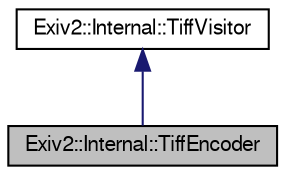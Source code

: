 digraph "Exiv2::Internal::TiffEncoder"
{
  edge [fontname="FreeSans",fontsize="10",labelfontname="FreeSans",labelfontsize="10"];
  node [fontname="FreeSans",fontsize="10",shape=record];
  Node1 [label="Exiv2::Internal::TiffEncoder",height=0.2,width=0.4,color="black", fillcolor="grey75", style="filled" fontcolor="black"];
  Node2 -> Node1 [dir="back",color="midnightblue",fontsize="10",style="solid",fontname="FreeSans"];
  Node2 [label="Exiv2::Internal::TiffVisitor",height=0.2,width=0.4,color="black", fillcolor="white", style="filled",URL="$classExiv2_1_1Internal_1_1TiffVisitor.html",tooltip="Abstract base class defining the interface for TIFF composite vistors (Visitor pattern) ..."];
}
